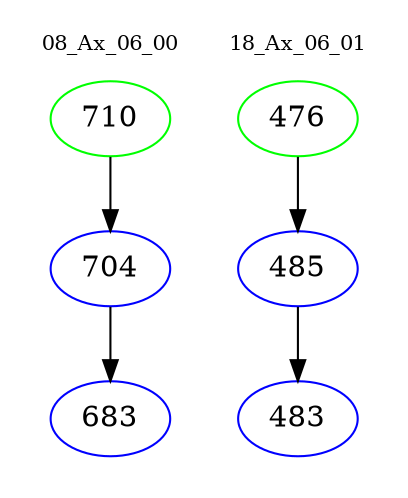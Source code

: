 digraph{
subgraph cluster_0 {
color = white
label = "08_Ax_06_00";
fontsize=10;
T0_710 [label="710", color="green"]
T0_710 -> T0_704 [color="black"]
T0_704 [label="704", color="blue"]
T0_704 -> T0_683 [color="black"]
T0_683 [label="683", color="blue"]
}
subgraph cluster_1 {
color = white
label = "18_Ax_06_01";
fontsize=10;
T1_476 [label="476", color="green"]
T1_476 -> T1_485 [color="black"]
T1_485 [label="485", color="blue"]
T1_485 -> T1_483 [color="black"]
T1_483 [label="483", color="blue"]
}
}

